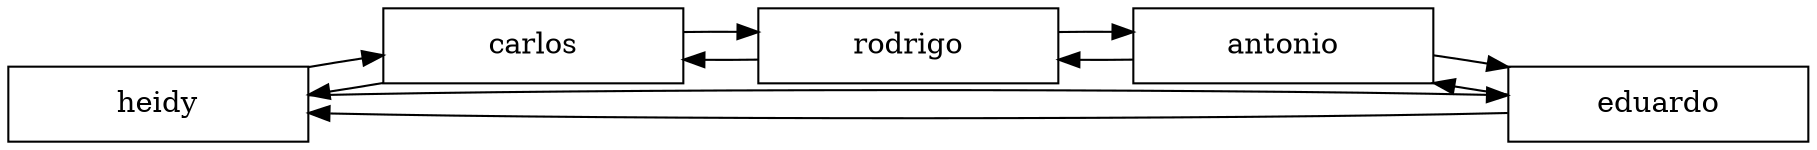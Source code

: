 digraph G{ 
rankdir=LR 
node[ shape = box] 
0[label = "heidy" width=2.0 ]; 
1[label = "carlos" width=2.0 ]; 
2[label = "rodrigo" width=2.0 ]; 
3[label = "antonio" width=2.0 ]; 
4[label = "eduardo" width=2.0 ]; 
0 -> 1[dir = back]; 
0 -> 1 
1 -> 2[dir = back]; 
1 -> 2 
2 -> 3[dir = back]; 
2 -> 3 
3 -> 4[dir = back]; 
3 -> 4 
0 -> 4[dir = back]; 
0 -> 4 
}